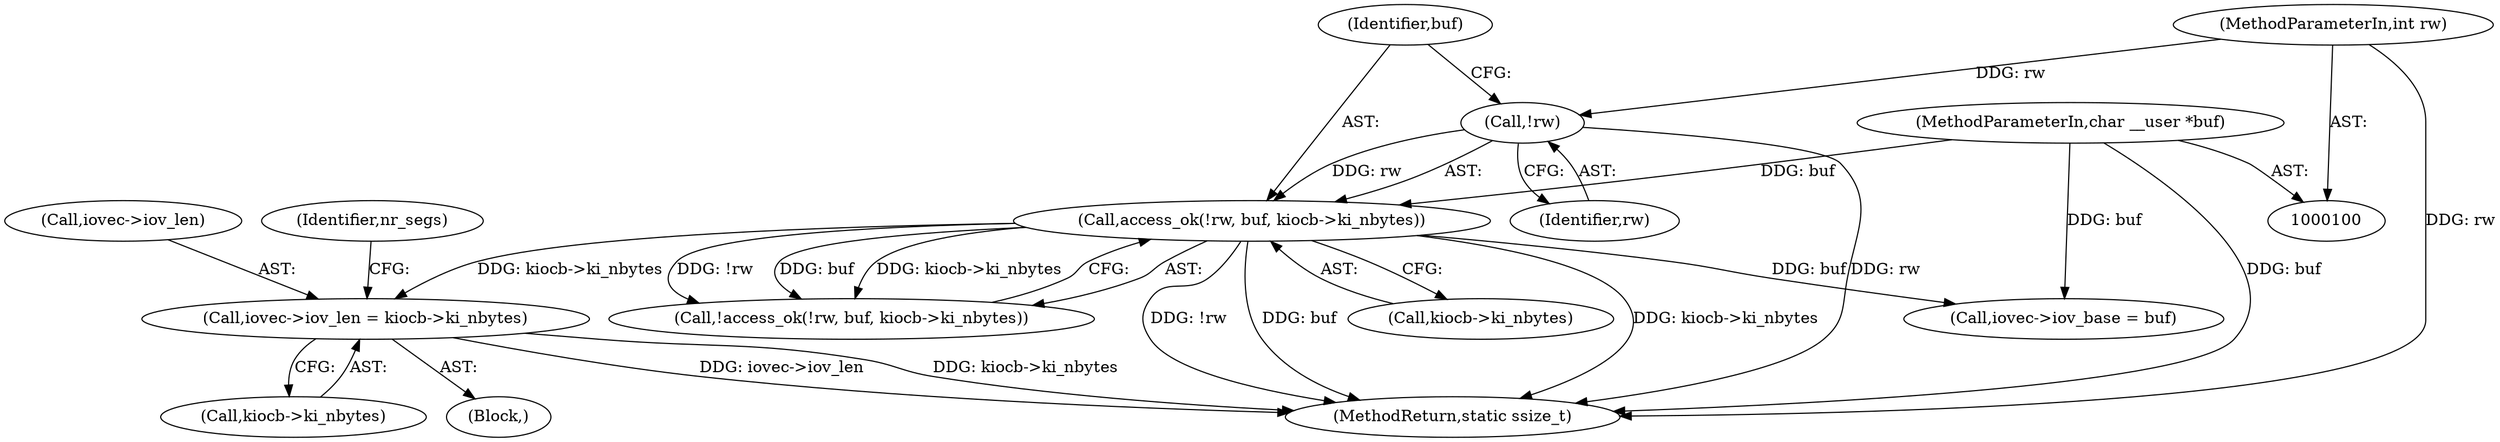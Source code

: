 digraph "1_linux_c4f4b82694fe48b02f7a881a1797131a6dad1364@pointer" {
"1000125" [label="(Call,iovec->iov_len = kiocb->ki_nbytes)"];
"1000110" [label="(Call,access_ok(!rw, buf, kiocb->ki_nbytes))"];
"1000111" [label="(Call,!rw)"];
"1000102" [label="(MethodParameterIn,int rw)"];
"1000103" [label="(MethodParameterIn,char __user *buf)"];
"1000134" [label="(Identifier,nr_segs)"];
"1000126" [label="(Call,iovec->iov_len)"];
"1000138" [label="(MethodReturn,static ssize_t)"];
"1000129" [label="(Call,kiocb->ki_nbytes)"];
"1000110" [label="(Call,access_ok(!rw, buf, kiocb->ki_nbytes))"];
"1000109" [label="(Call,!access_ok(!rw, buf, kiocb->ki_nbytes))"];
"1000125" [label="(Call,iovec->iov_len = kiocb->ki_nbytes)"];
"1000103" [label="(MethodParameterIn,char __user *buf)"];
"1000120" [label="(Call,iovec->iov_base = buf)"];
"1000106" [label="(Block,)"];
"1000111" [label="(Call,!rw)"];
"1000102" [label="(MethodParameterIn,int rw)"];
"1000113" [label="(Identifier,buf)"];
"1000112" [label="(Identifier,rw)"];
"1000114" [label="(Call,kiocb->ki_nbytes)"];
"1000125" -> "1000106"  [label="AST: "];
"1000125" -> "1000129"  [label="CFG: "];
"1000126" -> "1000125"  [label="AST: "];
"1000129" -> "1000125"  [label="AST: "];
"1000134" -> "1000125"  [label="CFG: "];
"1000125" -> "1000138"  [label="DDG: iovec->iov_len"];
"1000125" -> "1000138"  [label="DDG: kiocb->ki_nbytes"];
"1000110" -> "1000125"  [label="DDG: kiocb->ki_nbytes"];
"1000110" -> "1000109"  [label="AST: "];
"1000110" -> "1000114"  [label="CFG: "];
"1000111" -> "1000110"  [label="AST: "];
"1000113" -> "1000110"  [label="AST: "];
"1000114" -> "1000110"  [label="AST: "];
"1000109" -> "1000110"  [label="CFG: "];
"1000110" -> "1000138"  [label="DDG: kiocb->ki_nbytes"];
"1000110" -> "1000138"  [label="DDG: !rw"];
"1000110" -> "1000138"  [label="DDG: buf"];
"1000110" -> "1000109"  [label="DDG: !rw"];
"1000110" -> "1000109"  [label="DDG: buf"];
"1000110" -> "1000109"  [label="DDG: kiocb->ki_nbytes"];
"1000111" -> "1000110"  [label="DDG: rw"];
"1000103" -> "1000110"  [label="DDG: buf"];
"1000110" -> "1000120"  [label="DDG: buf"];
"1000111" -> "1000112"  [label="CFG: "];
"1000112" -> "1000111"  [label="AST: "];
"1000113" -> "1000111"  [label="CFG: "];
"1000111" -> "1000138"  [label="DDG: rw"];
"1000102" -> "1000111"  [label="DDG: rw"];
"1000102" -> "1000100"  [label="AST: "];
"1000102" -> "1000138"  [label="DDG: rw"];
"1000103" -> "1000100"  [label="AST: "];
"1000103" -> "1000138"  [label="DDG: buf"];
"1000103" -> "1000120"  [label="DDG: buf"];
}
